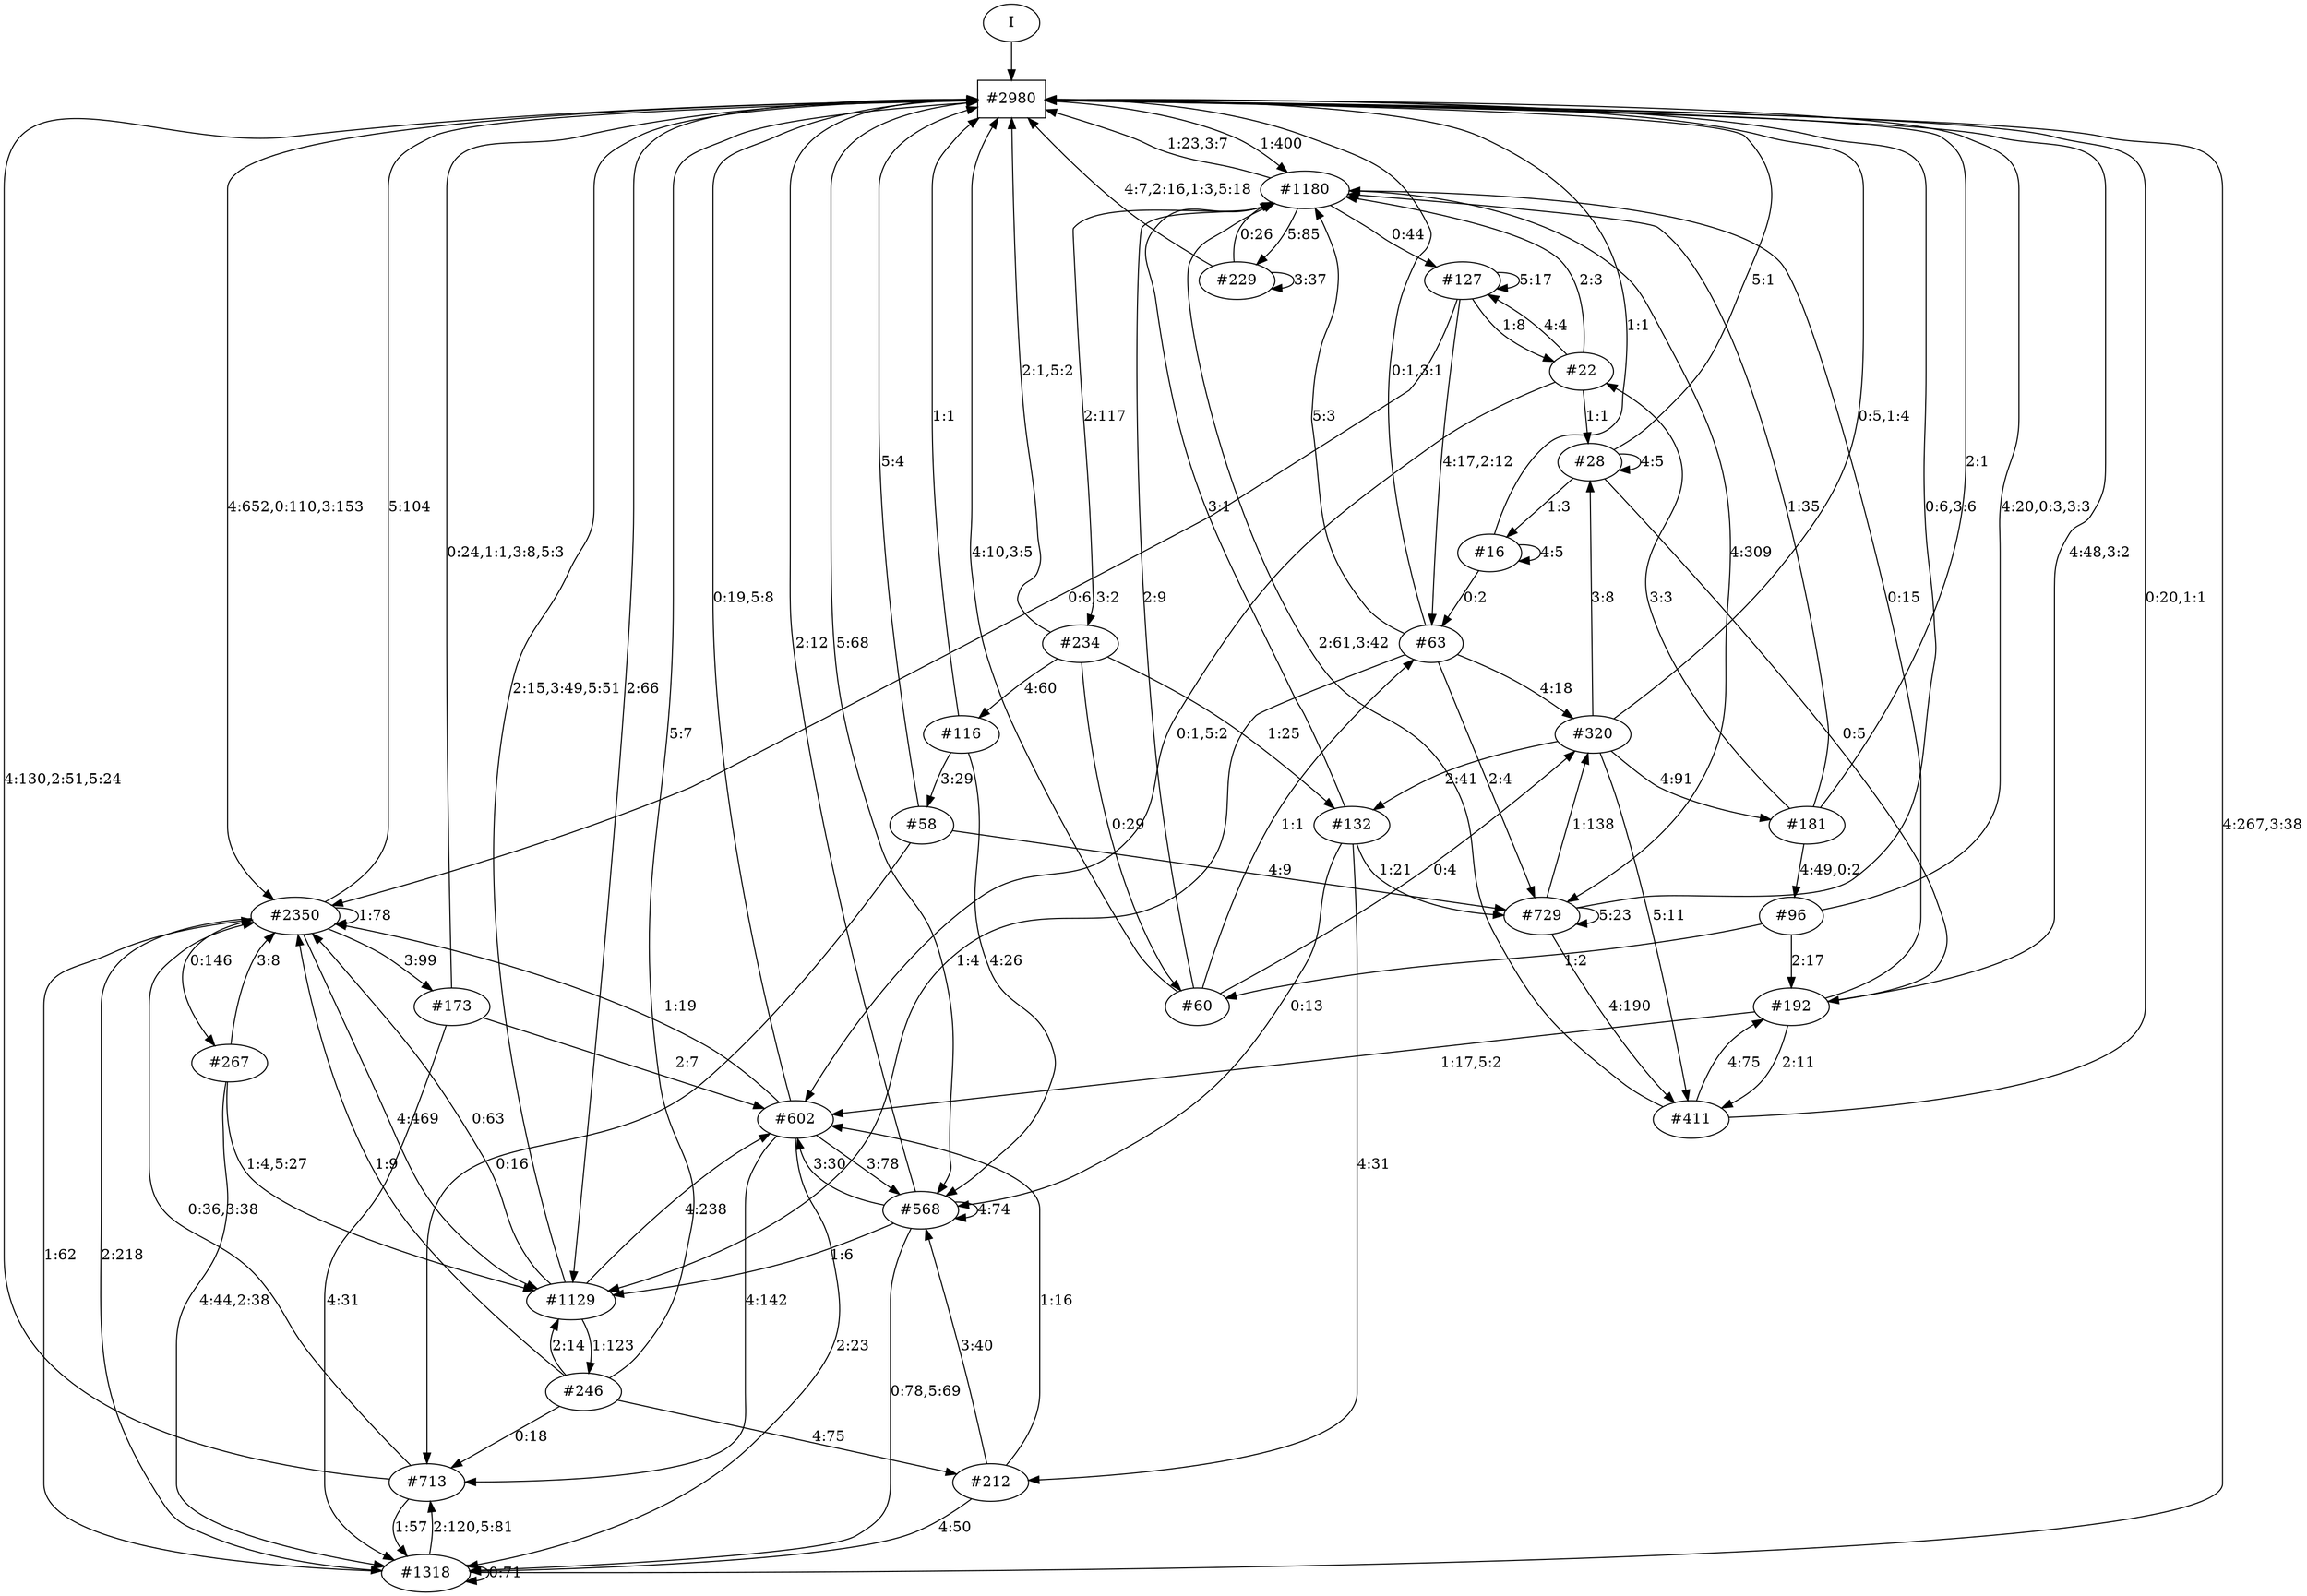 // produced with flexfringe from git commitd1cf04ada0831d0605a3651971ef9a02091d8823
// dfasat/flexfringe -h=alergia -d=alergia_data -o=experiments/flexfringe_pautomac_study/flexfringe_data/exp6_n5_x0_w1_a1_b0_f1_I0_J0_K0_t1_l0_p0_65dfa -n=5 -x=0 -w=1 -a=1 -b=0 -f=1 -I=0 -J=0 -K=0 -t=1 -l=0 -p=0.65 /Users/nicholasrenninger/Google Drive/Grad School/specification learning/code/DPFA_DTS_product_experiment/dfasatInvestigations/experiments/flexfringe_pautomac_study/flexfringe_data/flexfringe_pautomac_study_train 
digraph DFA {
	0 [label="root" shape=box];
		I -> 0;
	0 [ label="#2980"  ];
		0 -> 1 [label="4:652,0:110,3:153"  ];
		0 -> 6 [label="1:400"  ];
		0 -> 15 [label="2:66"  ];
		0 -> 81 [label="5:68"  ];
	1 [ label="#2350"  ];
		1 -> 0 [label="5:104"  ];
		1 -> 1 [label="1:78"  ];
		1 -> 2 [label="2:218"  ];
		1 -> 15 [label="4:469"  ];
		1 -> 269 [label="0:146"  ];
		1 -> 410 [label="3:99"  ];
	15 [ label="#1129"  ];
		15 -> 0 [label="2:15,3:49,5:51"  ];
		15 -> 1 [label="0:63"  ];
		15 -> 16 [label="4:238"  ];
		15 -> 212 [label="1:123"  ];
	16 [ label="#602"  ];
		16 -> 0 [label="0:19,5:8"  ];
		16 -> 1 [label="1:19"  ];
		16 -> 2 [label="2:23"  ];
		16 -> 81 [label="3:78"  ];
		16 -> 215 [label="4:142"  ];
	81 [ label="#568"  ];
		81 -> 0 [label="2:12"  ];
		81 -> 2 [label="0:78,5:69"  ];
		81 -> 15 [label="1:6"  ];
		81 -> 16 [label="3:30"  ];
		81 -> 81 [label="4:74"  ];
	212 [ label="#246"  ];
		212 -> 0 [label="5:7"  ];
		212 -> 1 [label="1:9"  ];
		212 -> 15 [label="2:14"  ];
		212 -> 213 [label="4:75"  ];
		212 -> 215 [label="0:18"  ];
	213 [ label="#212"  ];
		213 -> 2 [label="4:50"  ];
		213 -> 16 [label="1:16"  ];
		213 -> 81 [label="3:40"  ];
	2 [ label="#1318"  ];
		2 -> 0 [label="4:267,3:38"  ];
		2 -> 1 [label="1:62"  ];
		2 -> 2 [label="0:71"  ];
		2 -> 215 [label="2:120,5:81"  ];
	215 [ label="#713"  ];
		215 -> 0 [label="4:130,2:51,5:24"  ];
		215 -> 1 [label="0:36,3:38"  ];
		215 -> 2 [label="1:57"  ];
	269 [ label="#267"  ];
		269 -> 1 [label="3:8"  ];
		269 -> 2 [label="4:44,2:38"  ];
		269 -> 15 [label="1:4,5:27"  ];
	410 [ label="#173"  ];
		410 -> 0 [label="0:24,1:1,3:8,5:3"  ];
		410 -> 2 [label="4:31"  ];
		410 -> 16 [label="2:7"  ];
	6 [ label="#1180"  ];
		6 -> 0 [label="1:23,3:7"  ];
		6 -> 7 [label="4:309"  ];
		6 -> 236 [label="2:117"  ];
		6 -> 289 [label="5:85"  ];
		6 -> 1159 [label="0:44"  ];
	7 [ label="#729"  ];
		7 -> 0 [label="0:6,3:6"  ];
		7 -> 7 [label="5:23"  ];
		7 -> 8 [label="4:190"  ];
		7 -> 170 [label="1:138"  ];
	8 [ label="#411"  ];
		8 -> 0 [label="0:20,1:1"  ];
		8 -> 6 [label="2:61,3:42"  ];
		8 -> 10 [label="4:75"  ];
	10 [ label="#192"  ];
		10 -> 0 [label="4:48,3:2"  ];
		10 -> 6 [label="0:15"  ];
		10 -> 8 [label="2:11"  ];
		10 -> 16 [label="1:17,5:2"  ];
	170 [ label="#320"  ];
		170 -> 0 [label="0:5,1:4"  ];
		170 -> 8 [label="5:11"  ];
		170 -> 171 [label="2:41"  ];
		170 -> 318 [label="4:91"  ];
		170 -> 2976 [label="3:8"  ];
	318 [ label="#181"  ];
		318 -> 0 [label="2:1"  ];
		318 -> 6 [label="1:35"  ];
		318 -> 319 [label="4:49,0:2"  ];
		318 -> 785 [label="3:3"  ];
	319 [ label="#96"  ];
		319 -> 0 [label="4:20,0:3,3:3"  ];
		319 -> 10 [label="2:17"  ];
		319 -> 1283 [label="1:2"  ];
	171 [ label="#132"  ];
		171 -> 6 [label="3:1"  ];
		171 -> 7 [label="1:21"  ];
		171 -> 81 [label="0:13"  ];
		171 -> 213 [label="4:31"  ];
	2976 [ label="#28"  ];
		2976 -> 0 [label="5:1"  ];
		2976 -> 10 [label="0:5"  ];
		2976 -> 2976 [label="4:5"  ];
		2976 -> 2977 [label="1:3"  ];
	2977 [ label="#16"  ];
		2977 -> 0 [label="1:1"  ];
		2977 -> 1174 [label="0:2"  ];
		2977 -> 2977 [label="4:5"  ];
	236 [ label="#234"  ];
		236 -> 0 [label="2:1,5:2"  ];
		236 -> 171 [label="1:25"  ];
		236 -> 237 [label="4:60"  ];
		236 -> 1283 [label="0:29"  ];
	237 [ label="#116"  ];
		237 -> 0 [label="1:1"  ];
		237 -> 81 [label="4:26"  ];
		237 -> 238 [label="3:29"  ];
	238 [ label="#58"  ];
		238 -> 0 [label="5:4"  ];
		238 -> 7 [label="4:9"  ];
		238 -> 215 [label="0:16"  ];
	1283 [ label="#60"  ];
		1283 -> 0 [label="4:10,3:5"  ];
		1283 -> 6 [label="2:9"  ];
		1283 -> 170 [label="0:4"  ];
		1283 -> 1174 [label="1:1"  ];
	1159 [ label="#127"  ];
		1159 -> 1 [label="0:6,3:2"  ];
		1159 -> 785 [label="1:8"  ];
		1159 -> 1159 [label="5:17"  ];
		1159 -> 1174 [label="4:17,2:12"  ];
	1174 [ label="#63"  ];
		1174 -> 0 [label="0:1,3:1"  ];
		1174 -> 6 [label="5:3"  ];
		1174 -> 7 [label="2:4"  ];
		1174 -> 15 [label="1:4"  ];
		1174 -> 170 [label="4:18"  ];
	785 [ label="#22"  ];
		785 -> 6 [label="2:3"  ];
		785 -> 16 [label="0:1,5:2"  ];
		785 -> 1159 [label="4:4"  ];
		785 -> 2976 [label="1:1"  ];
	289 [ label="#229"  ];
		289 -> 0 [label="4:7,2:16,1:3,5:18"  ];
		289 -> 6 [label="0:26"  ];
		289 -> 289 [label="3:37"  ];
}
